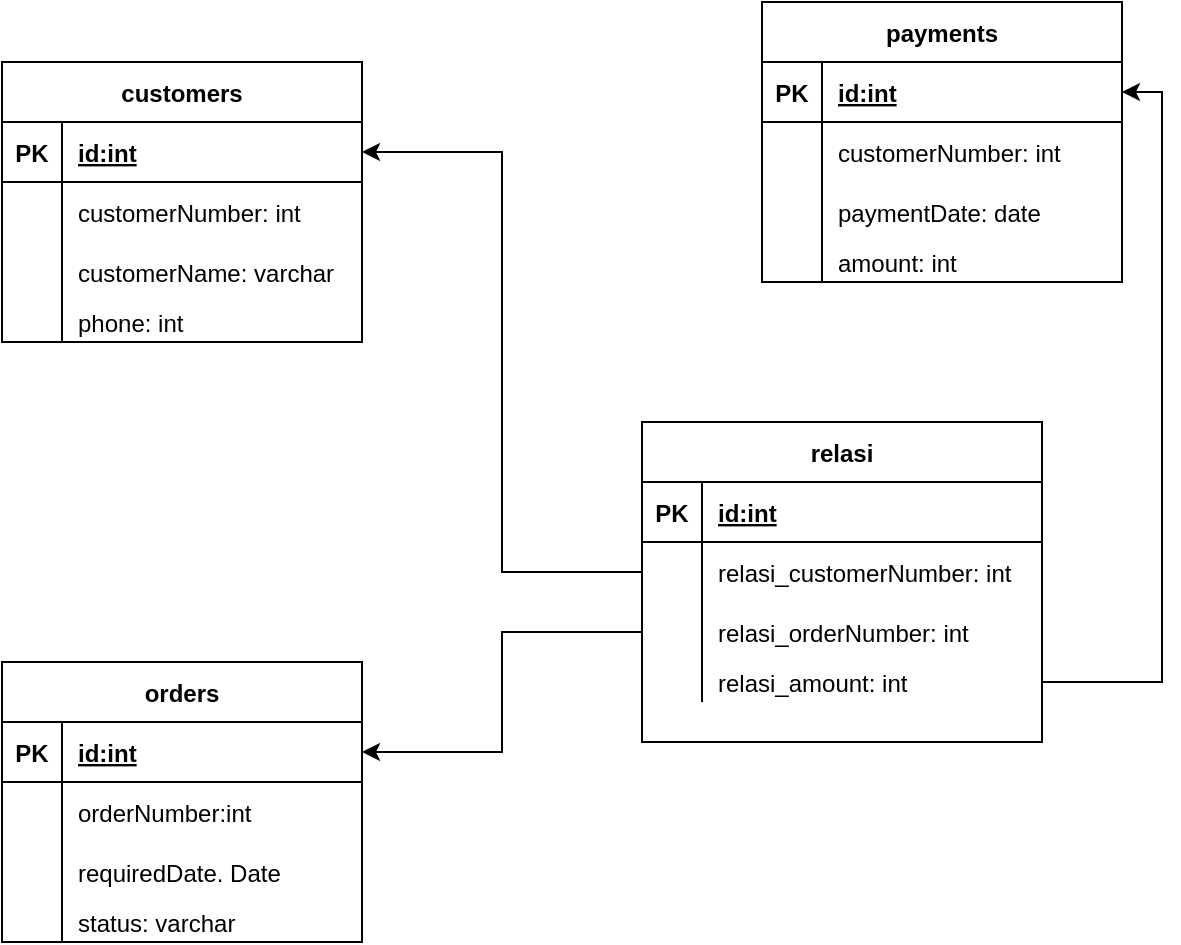 <mxfile version="20.6.0" type="device"><diagram id="n9nUwivRuu4xH9HvfJhH" name="Page-1"><mxGraphModel dx="859" dy="482" grid="1" gridSize="10" guides="1" tooltips="1" connect="1" arrows="1" fold="1" page="1" pageScale="1" pageWidth="850" pageHeight="1100" math="0" shadow="0"><root><mxCell id="0"/><mxCell id="1" parent="0"/><mxCell id="tHiQpvJgSsBX3u5R7Jwm-4" value="customers" style="shape=table;startSize=30;container=1;collapsible=1;childLayout=tableLayout;fixedRows=1;rowLines=0;fontStyle=1;align=center;resizeLast=1;" vertex="1" parent="1"><mxGeometry x="160" y="50" width="180" height="140" as="geometry"><mxRectangle x="160" y="70" width="70" height="30" as="alternateBounds"/></mxGeometry></mxCell><mxCell id="tHiQpvJgSsBX3u5R7Jwm-5" value="" style="shape=tableRow;horizontal=0;startSize=0;swimlaneHead=0;swimlaneBody=0;fillColor=none;collapsible=0;dropTarget=0;points=[[0,0.5],[1,0.5]];portConstraint=eastwest;top=0;left=0;right=0;bottom=1;" vertex="1" parent="tHiQpvJgSsBX3u5R7Jwm-4"><mxGeometry y="30" width="180" height="30" as="geometry"/></mxCell><mxCell id="tHiQpvJgSsBX3u5R7Jwm-6" value="PK" style="shape=partialRectangle;connectable=0;fillColor=none;top=0;left=0;bottom=0;right=0;fontStyle=1;overflow=hidden;" vertex="1" parent="tHiQpvJgSsBX3u5R7Jwm-5"><mxGeometry width="30" height="30" as="geometry"><mxRectangle width="30" height="30" as="alternateBounds"/></mxGeometry></mxCell><mxCell id="tHiQpvJgSsBX3u5R7Jwm-7" value="id:int" style="shape=partialRectangle;connectable=0;fillColor=none;top=0;left=0;bottom=0;right=0;align=left;spacingLeft=6;fontStyle=5;overflow=hidden;" vertex="1" parent="tHiQpvJgSsBX3u5R7Jwm-5"><mxGeometry x="30" width="150" height="30" as="geometry"><mxRectangle width="150" height="30" as="alternateBounds"/></mxGeometry></mxCell><mxCell id="tHiQpvJgSsBX3u5R7Jwm-8" value="" style="shape=tableRow;horizontal=0;startSize=0;swimlaneHead=0;swimlaneBody=0;fillColor=none;collapsible=0;dropTarget=0;points=[[0,0.5],[1,0.5]];portConstraint=eastwest;top=0;left=0;right=0;bottom=0;" vertex="1" parent="tHiQpvJgSsBX3u5R7Jwm-4"><mxGeometry y="60" width="180" height="30" as="geometry"/></mxCell><mxCell id="tHiQpvJgSsBX3u5R7Jwm-9" value="" style="shape=partialRectangle;connectable=0;fillColor=none;top=0;left=0;bottom=0;right=0;editable=1;overflow=hidden;" vertex="1" parent="tHiQpvJgSsBX3u5R7Jwm-8"><mxGeometry width="30" height="30" as="geometry"><mxRectangle width="30" height="30" as="alternateBounds"/></mxGeometry></mxCell><mxCell id="tHiQpvJgSsBX3u5R7Jwm-10" value="customerNumber: int" style="shape=partialRectangle;connectable=0;fillColor=none;top=0;left=0;bottom=0;right=0;align=left;spacingLeft=6;overflow=hidden;" vertex="1" parent="tHiQpvJgSsBX3u5R7Jwm-8"><mxGeometry x="30" width="150" height="30" as="geometry"><mxRectangle width="150" height="30" as="alternateBounds"/></mxGeometry></mxCell><mxCell id="tHiQpvJgSsBX3u5R7Jwm-11" value="" style="shape=tableRow;horizontal=0;startSize=0;swimlaneHead=0;swimlaneBody=0;fillColor=none;collapsible=0;dropTarget=0;points=[[0,0.5],[1,0.5]];portConstraint=eastwest;top=0;left=0;right=0;bottom=0;" vertex="1" parent="tHiQpvJgSsBX3u5R7Jwm-4"><mxGeometry y="90" width="180" height="30" as="geometry"/></mxCell><mxCell id="tHiQpvJgSsBX3u5R7Jwm-12" value="" style="shape=partialRectangle;connectable=0;fillColor=none;top=0;left=0;bottom=0;right=0;editable=1;overflow=hidden;" vertex="1" parent="tHiQpvJgSsBX3u5R7Jwm-11"><mxGeometry width="30" height="30" as="geometry"><mxRectangle width="30" height="30" as="alternateBounds"/></mxGeometry></mxCell><mxCell id="tHiQpvJgSsBX3u5R7Jwm-13" value="customerName: varchar" style="shape=partialRectangle;connectable=0;fillColor=none;top=0;left=0;bottom=0;right=0;align=left;spacingLeft=6;overflow=hidden;" vertex="1" parent="tHiQpvJgSsBX3u5R7Jwm-11"><mxGeometry x="30" width="150" height="30" as="geometry"><mxRectangle width="150" height="30" as="alternateBounds"/></mxGeometry></mxCell><mxCell id="tHiQpvJgSsBX3u5R7Jwm-14" value="" style="shape=tableRow;horizontal=0;startSize=0;swimlaneHead=0;swimlaneBody=0;fillColor=none;collapsible=0;dropTarget=0;points=[[0,0.5],[1,0.5]];portConstraint=eastwest;top=0;left=0;right=0;bottom=0;" vertex="1" parent="tHiQpvJgSsBX3u5R7Jwm-4"><mxGeometry y="120" width="180" height="20" as="geometry"/></mxCell><mxCell id="tHiQpvJgSsBX3u5R7Jwm-15" value="" style="shape=partialRectangle;connectable=0;fillColor=none;top=0;left=0;bottom=0;right=0;editable=1;overflow=hidden;" vertex="1" parent="tHiQpvJgSsBX3u5R7Jwm-14"><mxGeometry width="30" height="20" as="geometry"><mxRectangle width="30" height="20" as="alternateBounds"/></mxGeometry></mxCell><mxCell id="tHiQpvJgSsBX3u5R7Jwm-16" value="phone: int" style="shape=partialRectangle;connectable=0;fillColor=none;top=0;left=0;bottom=0;right=0;align=left;spacingLeft=6;overflow=hidden;" vertex="1" parent="tHiQpvJgSsBX3u5R7Jwm-14"><mxGeometry x="30" width="150" height="20" as="geometry"><mxRectangle width="150" height="20" as="alternateBounds"/></mxGeometry></mxCell><mxCell id="tHiQpvJgSsBX3u5R7Jwm-17" value="orders" style="shape=table;startSize=30;container=1;collapsible=1;childLayout=tableLayout;fixedRows=1;rowLines=0;fontStyle=1;align=center;resizeLast=1;" vertex="1" parent="1"><mxGeometry x="160" y="350" width="180" height="140" as="geometry"/></mxCell><mxCell id="tHiQpvJgSsBX3u5R7Jwm-18" value="" style="shape=tableRow;horizontal=0;startSize=0;swimlaneHead=0;swimlaneBody=0;fillColor=none;collapsible=0;dropTarget=0;points=[[0,0.5],[1,0.5]];portConstraint=eastwest;top=0;left=0;right=0;bottom=1;" vertex="1" parent="tHiQpvJgSsBX3u5R7Jwm-17"><mxGeometry y="30" width="180" height="30" as="geometry"/></mxCell><mxCell id="tHiQpvJgSsBX3u5R7Jwm-19" value="PK" style="shape=partialRectangle;connectable=0;fillColor=none;top=0;left=0;bottom=0;right=0;fontStyle=1;overflow=hidden;" vertex="1" parent="tHiQpvJgSsBX3u5R7Jwm-18"><mxGeometry width="30" height="30" as="geometry"><mxRectangle width="30" height="30" as="alternateBounds"/></mxGeometry></mxCell><mxCell id="tHiQpvJgSsBX3u5R7Jwm-20" value="id:int" style="shape=partialRectangle;connectable=0;fillColor=none;top=0;left=0;bottom=0;right=0;align=left;spacingLeft=6;fontStyle=5;overflow=hidden;" vertex="1" parent="tHiQpvJgSsBX3u5R7Jwm-18"><mxGeometry x="30" width="150" height="30" as="geometry"><mxRectangle width="150" height="30" as="alternateBounds"/></mxGeometry></mxCell><mxCell id="tHiQpvJgSsBX3u5R7Jwm-21" value="" style="shape=tableRow;horizontal=0;startSize=0;swimlaneHead=0;swimlaneBody=0;fillColor=none;collapsible=0;dropTarget=0;points=[[0,0.5],[1,0.5]];portConstraint=eastwest;top=0;left=0;right=0;bottom=0;" vertex="1" parent="tHiQpvJgSsBX3u5R7Jwm-17"><mxGeometry y="60" width="180" height="30" as="geometry"/></mxCell><mxCell id="tHiQpvJgSsBX3u5R7Jwm-22" value="" style="shape=partialRectangle;connectable=0;fillColor=none;top=0;left=0;bottom=0;right=0;editable=1;overflow=hidden;" vertex="1" parent="tHiQpvJgSsBX3u5R7Jwm-21"><mxGeometry width="30" height="30" as="geometry"><mxRectangle width="30" height="30" as="alternateBounds"/></mxGeometry></mxCell><mxCell id="tHiQpvJgSsBX3u5R7Jwm-23" value="orderNumber:int" style="shape=partialRectangle;connectable=0;fillColor=none;top=0;left=0;bottom=0;right=0;align=left;spacingLeft=6;overflow=hidden;" vertex="1" parent="tHiQpvJgSsBX3u5R7Jwm-21"><mxGeometry x="30" width="150" height="30" as="geometry"><mxRectangle width="150" height="30" as="alternateBounds"/></mxGeometry></mxCell><mxCell id="tHiQpvJgSsBX3u5R7Jwm-24" value="" style="shape=tableRow;horizontal=0;startSize=0;swimlaneHead=0;swimlaneBody=0;fillColor=none;collapsible=0;dropTarget=0;points=[[0,0.5],[1,0.5]];portConstraint=eastwest;top=0;left=0;right=0;bottom=0;" vertex="1" parent="tHiQpvJgSsBX3u5R7Jwm-17"><mxGeometry y="90" width="180" height="30" as="geometry"/></mxCell><mxCell id="tHiQpvJgSsBX3u5R7Jwm-25" value="" style="shape=partialRectangle;connectable=0;fillColor=none;top=0;left=0;bottom=0;right=0;editable=1;overflow=hidden;" vertex="1" parent="tHiQpvJgSsBX3u5R7Jwm-24"><mxGeometry width="30" height="30" as="geometry"><mxRectangle width="30" height="30" as="alternateBounds"/></mxGeometry></mxCell><mxCell id="tHiQpvJgSsBX3u5R7Jwm-26" value="requiredDate. Date" style="shape=partialRectangle;connectable=0;fillColor=none;top=0;left=0;bottom=0;right=0;align=left;spacingLeft=6;overflow=hidden;" vertex="1" parent="tHiQpvJgSsBX3u5R7Jwm-24"><mxGeometry x="30" width="150" height="30" as="geometry"><mxRectangle width="150" height="30" as="alternateBounds"/></mxGeometry></mxCell><mxCell id="tHiQpvJgSsBX3u5R7Jwm-27" value="" style="shape=tableRow;horizontal=0;startSize=0;swimlaneHead=0;swimlaneBody=0;fillColor=none;collapsible=0;dropTarget=0;points=[[0,0.5],[1,0.5]];portConstraint=eastwest;top=0;left=0;right=0;bottom=0;" vertex="1" parent="tHiQpvJgSsBX3u5R7Jwm-17"><mxGeometry y="120" width="180" height="20" as="geometry"/></mxCell><mxCell id="tHiQpvJgSsBX3u5R7Jwm-28" value="" style="shape=partialRectangle;connectable=0;fillColor=none;top=0;left=0;bottom=0;right=0;editable=1;overflow=hidden;" vertex="1" parent="tHiQpvJgSsBX3u5R7Jwm-27"><mxGeometry width="30" height="20" as="geometry"><mxRectangle width="30" height="20" as="alternateBounds"/></mxGeometry></mxCell><mxCell id="tHiQpvJgSsBX3u5R7Jwm-29" value="status: varchar" style="shape=partialRectangle;connectable=0;fillColor=none;top=0;left=0;bottom=0;right=0;align=left;spacingLeft=6;overflow=hidden;" vertex="1" parent="tHiQpvJgSsBX3u5R7Jwm-27"><mxGeometry x="30" width="150" height="20" as="geometry"><mxRectangle width="150" height="20" as="alternateBounds"/></mxGeometry></mxCell><mxCell id="tHiQpvJgSsBX3u5R7Jwm-30" value="relasi" style="shape=table;startSize=30;container=1;collapsible=1;childLayout=tableLayout;fixedRows=1;rowLines=0;fontStyle=1;align=center;resizeLast=1;" vertex="1" parent="1"><mxGeometry x="480" y="230" width="200" height="160" as="geometry"/></mxCell><mxCell id="tHiQpvJgSsBX3u5R7Jwm-31" value="" style="shape=tableRow;horizontal=0;startSize=0;swimlaneHead=0;swimlaneBody=0;fillColor=none;collapsible=0;dropTarget=0;points=[[0,0.5],[1,0.5]];portConstraint=eastwest;top=0;left=0;right=0;bottom=1;" vertex="1" parent="tHiQpvJgSsBX3u5R7Jwm-30"><mxGeometry y="30" width="200" height="30" as="geometry"/></mxCell><mxCell id="tHiQpvJgSsBX3u5R7Jwm-32" value="PK" style="shape=partialRectangle;connectable=0;fillColor=none;top=0;left=0;bottom=0;right=0;fontStyle=1;overflow=hidden;" vertex="1" parent="tHiQpvJgSsBX3u5R7Jwm-31"><mxGeometry width="30" height="30" as="geometry"><mxRectangle width="30" height="30" as="alternateBounds"/></mxGeometry></mxCell><mxCell id="tHiQpvJgSsBX3u5R7Jwm-33" value="id:int" style="shape=partialRectangle;connectable=0;fillColor=none;top=0;left=0;bottom=0;right=0;align=left;spacingLeft=6;fontStyle=5;overflow=hidden;" vertex="1" parent="tHiQpvJgSsBX3u5R7Jwm-31"><mxGeometry x="30" width="170" height="30" as="geometry"><mxRectangle width="170" height="30" as="alternateBounds"/></mxGeometry></mxCell><mxCell id="tHiQpvJgSsBX3u5R7Jwm-34" value="" style="shape=tableRow;horizontal=0;startSize=0;swimlaneHead=0;swimlaneBody=0;fillColor=none;collapsible=0;dropTarget=0;points=[[0,0.5],[1,0.5]];portConstraint=eastwest;top=0;left=0;right=0;bottom=0;" vertex="1" parent="tHiQpvJgSsBX3u5R7Jwm-30"><mxGeometry y="60" width="200" height="30" as="geometry"/></mxCell><mxCell id="tHiQpvJgSsBX3u5R7Jwm-35" value="" style="shape=partialRectangle;connectable=0;fillColor=none;top=0;left=0;bottom=0;right=0;editable=1;overflow=hidden;" vertex="1" parent="tHiQpvJgSsBX3u5R7Jwm-34"><mxGeometry width="30" height="30" as="geometry"><mxRectangle width="30" height="30" as="alternateBounds"/></mxGeometry></mxCell><mxCell id="tHiQpvJgSsBX3u5R7Jwm-36" value="relasi_customerNumber: int" style="shape=partialRectangle;connectable=0;fillColor=none;top=0;left=0;bottom=0;right=0;align=left;spacingLeft=6;overflow=hidden;" vertex="1" parent="tHiQpvJgSsBX3u5R7Jwm-34"><mxGeometry x="30" width="170" height="30" as="geometry"><mxRectangle width="170" height="30" as="alternateBounds"/></mxGeometry></mxCell><mxCell id="tHiQpvJgSsBX3u5R7Jwm-37" value="" style="shape=tableRow;horizontal=0;startSize=0;swimlaneHead=0;swimlaneBody=0;fillColor=none;collapsible=0;dropTarget=0;points=[[0,0.5],[1,0.5]];portConstraint=eastwest;top=0;left=0;right=0;bottom=0;" vertex="1" parent="tHiQpvJgSsBX3u5R7Jwm-30"><mxGeometry y="90" width="200" height="30" as="geometry"/></mxCell><mxCell id="tHiQpvJgSsBX3u5R7Jwm-38" value="" style="shape=partialRectangle;connectable=0;fillColor=none;top=0;left=0;bottom=0;right=0;editable=1;overflow=hidden;" vertex="1" parent="tHiQpvJgSsBX3u5R7Jwm-37"><mxGeometry width="30" height="30" as="geometry"><mxRectangle width="30" height="30" as="alternateBounds"/></mxGeometry></mxCell><mxCell id="tHiQpvJgSsBX3u5R7Jwm-39" value="relasi_orderNumber: int" style="shape=partialRectangle;connectable=0;fillColor=none;top=0;left=0;bottom=0;right=0;align=left;spacingLeft=6;overflow=hidden;" vertex="1" parent="tHiQpvJgSsBX3u5R7Jwm-37"><mxGeometry x="30" width="170" height="30" as="geometry"><mxRectangle width="170" height="30" as="alternateBounds"/></mxGeometry></mxCell><mxCell id="tHiQpvJgSsBX3u5R7Jwm-40" value="" style="shape=tableRow;horizontal=0;startSize=0;swimlaneHead=0;swimlaneBody=0;fillColor=none;collapsible=0;dropTarget=0;points=[[0,0.5],[1,0.5]];portConstraint=eastwest;top=0;left=0;right=0;bottom=0;" vertex="1" parent="tHiQpvJgSsBX3u5R7Jwm-30"><mxGeometry y="120" width="200" height="20" as="geometry"/></mxCell><mxCell id="tHiQpvJgSsBX3u5R7Jwm-41" value="" style="shape=partialRectangle;connectable=0;fillColor=none;top=0;left=0;bottom=0;right=0;editable=1;overflow=hidden;" vertex="1" parent="tHiQpvJgSsBX3u5R7Jwm-40"><mxGeometry width="30" height="20" as="geometry"><mxRectangle width="30" height="20" as="alternateBounds"/></mxGeometry></mxCell><mxCell id="tHiQpvJgSsBX3u5R7Jwm-42" value="relasi_amount: int" style="shape=partialRectangle;connectable=0;fillColor=none;top=0;left=0;bottom=0;right=0;align=left;spacingLeft=6;overflow=hidden;" vertex="1" parent="tHiQpvJgSsBX3u5R7Jwm-40"><mxGeometry x="30" width="170" height="20" as="geometry"><mxRectangle width="170" height="20" as="alternateBounds"/></mxGeometry></mxCell><mxCell id="tHiQpvJgSsBX3u5R7Jwm-43" value="payments" style="shape=table;startSize=30;container=1;collapsible=1;childLayout=tableLayout;fixedRows=1;rowLines=0;fontStyle=1;align=center;resizeLast=1;" vertex="1" parent="1"><mxGeometry x="540" y="20" width="180" height="140" as="geometry"/></mxCell><mxCell id="tHiQpvJgSsBX3u5R7Jwm-44" value="" style="shape=tableRow;horizontal=0;startSize=0;swimlaneHead=0;swimlaneBody=0;fillColor=none;collapsible=0;dropTarget=0;points=[[0,0.5],[1,0.5]];portConstraint=eastwest;top=0;left=0;right=0;bottom=1;" vertex="1" parent="tHiQpvJgSsBX3u5R7Jwm-43"><mxGeometry y="30" width="180" height="30" as="geometry"/></mxCell><mxCell id="tHiQpvJgSsBX3u5R7Jwm-45" value="PK" style="shape=partialRectangle;connectable=0;fillColor=none;top=0;left=0;bottom=0;right=0;fontStyle=1;overflow=hidden;" vertex="1" parent="tHiQpvJgSsBX3u5R7Jwm-44"><mxGeometry width="30" height="30" as="geometry"><mxRectangle width="30" height="30" as="alternateBounds"/></mxGeometry></mxCell><mxCell id="tHiQpvJgSsBX3u5R7Jwm-46" value="id:int" style="shape=partialRectangle;connectable=0;fillColor=none;top=0;left=0;bottom=0;right=0;align=left;spacingLeft=6;fontStyle=5;overflow=hidden;" vertex="1" parent="tHiQpvJgSsBX3u5R7Jwm-44"><mxGeometry x="30" width="150" height="30" as="geometry"><mxRectangle width="150" height="30" as="alternateBounds"/></mxGeometry></mxCell><mxCell id="tHiQpvJgSsBX3u5R7Jwm-47" value="" style="shape=tableRow;horizontal=0;startSize=0;swimlaneHead=0;swimlaneBody=0;fillColor=none;collapsible=0;dropTarget=0;points=[[0,0.5],[1,0.5]];portConstraint=eastwest;top=0;left=0;right=0;bottom=0;" vertex="1" parent="tHiQpvJgSsBX3u5R7Jwm-43"><mxGeometry y="60" width="180" height="30" as="geometry"/></mxCell><mxCell id="tHiQpvJgSsBX3u5R7Jwm-48" value="" style="shape=partialRectangle;connectable=0;fillColor=none;top=0;left=0;bottom=0;right=0;editable=1;overflow=hidden;" vertex="1" parent="tHiQpvJgSsBX3u5R7Jwm-47"><mxGeometry width="30" height="30" as="geometry"><mxRectangle width="30" height="30" as="alternateBounds"/></mxGeometry></mxCell><mxCell id="tHiQpvJgSsBX3u5R7Jwm-49" value="customerNumber: int" style="shape=partialRectangle;connectable=0;fillColor=none;top=0;left=0;bottom=0;right=0;align=left;spacingLeft=6;overflow=hidden;" vertex="1" parent="tHiQpvJgSsBX3u5R7Jwm-47"><mxGeometry x="30" width="150" height="30" as="geometry"><mxRectangle width="150" height="30" as="alternateBounds"/></mxGeometry></mxCell><mxCell id="tHiQpvJgSsBX3u5R7Jwm-50" value="" style="shape=tableRow;horizontal=0;startSize=0;swimlaneHead=0;swimlaneBody=0;fillColor=none;collapsible=0;dropTarget=0;points=[[0,0.5],[1,0.5]];portConstraint=eastwest;top=0;left=0;right=0;bottom=0;" vertex="1" parent="tHiQpvJgSsBX3u5R7Jwm-43"><mxGeometry y="90" width="180" height="30" as="geometry"/></mxCell><mxCell id="tHiQpvJgSsBX3u5R7Jwm-51" value="" style="shape=partialRectangle;connectable=0;fillColor=none;top=0;left=0;bottom=0;right=0;editable=1;overflow=hidden;" vertex="1" parent="tHiQpvJgSsBX3u5R7Jwm-50"><mxGeometry width="30" height="30" as="geometry"><mxRectangle width="30" height="30" as="alternateBounds"/></mxGeometry></mxCell><mxCell id="tHiQpvJgSsBX3u5R7Jwm-52" value="paymentDate: date" style="shape=partialRectangle;connectable=0;fillColor=none;top=0;left=0;bottom=0;right=0;align=left;spacingLeft=6;overflow=hidden;" vertex="1" parent="tHiQpvJgSsBX3u5R7Jwm-50"><mxGeometry x="30" width="150" height="30" as="geometry"><mxRectangle width="150" height="30" as="alternateBounds"/></mxGeometry></mxCell><mxCell id="tHiQpvJgSsBX3u5R7Jwm-53" value="" style="shape=tableRow;horizontal=0;startSize=0;swimlaneHead=0;swimlaneBody=0;fillColor=none;collapsible=0;dropTarget=0;points=[[0,0.5],[1,0.5]];portConstraint=eastwest;top=0;left=0;right=0;bottom=0;" vertex="1" parent="tHiQpvJgSsBX3u5R7Jwm-43"><mxGeometry y="120" width="180" height="20" as="geometry"/></mxCell><mxCell id="tHiQpvJgSsBX3u5R7Jwm-54" value="" style="shape=partialRectangle;connectable=0;fillColor=none;top=0;left=0;bottom=0;right=0;editable=1;overflow=hidden;" vertex="1" parent="tHiQpvJgSsBX3u5R7Jwm-53"><mxGeometry width="30" height="20" as="geometry"><mxRectangle width="30" height="20" as="alternateBounds"/></mxGeometry></mxCell><mxCell id="tHiQpvJgSsBX3u5R7Jwm-55" value="amount: int" style="shape=partialRectangle;connectable=0;fillColor=none;top=0;left=0;bottom=0;right=0;align=left;spacingLeft=6;overflow=hidden;" vertex="1" parent="tHiQpvJgSsBX3u5R7Jwm-53"><mxGeometry x="30" width="150" height="20" as="geometry"><mxRectangle width="150" height="20" as="alternateBounds"/></mxGeometry></mxCell><mxCell id="tHiQpvJgSsBX3u5R7Jwm-64" style="edgeStyle=orthogonalEdgeStyle;rounded=0;orthogonalLoop=1;jettySize=auto;html=1;exitX=0;exitY=0.5;exitDx=0;exitDy=0;entryX=1;entryY=0.5;entryDx=0;entryDy=0;" edge="1" parent="1" source="tHiQpvJgSsBX3u5R7Jwm-34" target="tHiQpvJgSsBX3u5R7Jwm-5"><mxGeometry relative="1" as="geometry"/></mxCell><mxCell id="tHiQpvJgSsBX3u5R7Jwm-66" style="edgeStyle=orthogonalEdgeStyle;rounded=0;orthogonalLoop=1;jettySize=auto;html=1;exitX=0;exitY=0.5;exitDx=0;exitDy=0;entryX=1;entryY=0.5;entryDx=0;entryDy=0;" edge="1" parent="1" source="tHiQpvJgSsBX3u5R7Jwm-37" target="tHiQpvJgSsBX3u5R7Jwm-18"><mxGeometry relative="1" as="geometry"/></mxCell><mxCell id="tHiQpvJgSsBX3u5R7Jwm-67" style="edgeStyle=orthogonalEdgeStyle;rounded=0;orthogonalLoop=1;jettySize=auto;html=1;exitX=1;exitY=0.5;exitDx=0;exitDy=0;entryX=1;entryY=0.5;entryDx=0;entryDy=0;" edge="1" parent="1" source="tHiQpvJgSsBX3u5R7Jwm-40" target="tHiQpvJgSsBX3u5R7Jwm-44"><mxGeometry relative="1" as="geometry"/></mxCell></root></mxGraphModel></diagram></mxfile>